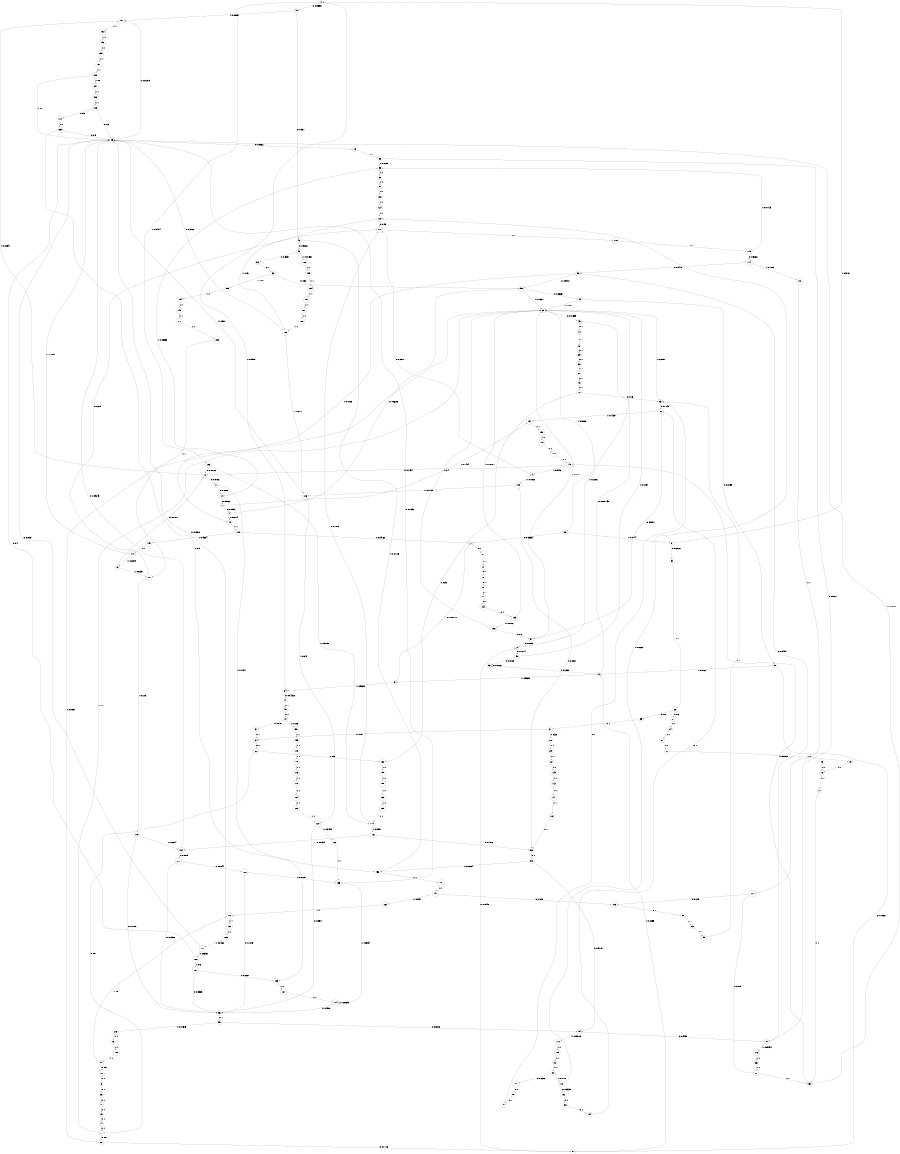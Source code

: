 digraph "ch1_face_short_L16" {
size = "6,8.5";
ratio = "fill";
node [shape = circle];
node [fontsize = 24];
edge [fontsize = 24];
0 -> 48 [label = "0: 0.05957  "];
0 -> 183 [label = "1: 0.9404   "];
1 -> 87 [label = "0: 1        "];
2 -> 58 [label = "0: 0.7814   "];
2 -> 65 [label = "1: 0.2186   "];
3 -> 49 [label = "0: 0.007143  "];
3 -> 9 [label = "1: 0.9929   "];
4 -> 55 [label = "0: 0.6226   "];
4 -> 40 [label = "1: 0.3774   "];
5 -> 39 [label = "0: 1        "];
6 -> 83 [label = "0: 1        "];
7 -> 4 [label = "0: 0.8596   "];
7 -> 191 [label = "1: 0.1404   "];
8 -> 30 [label = "0: 0.02727  "];
8 -> 0 [label = "1: 0.9727   "];
9 -> 1 [label = "0: 0.007117  "];
9 -> 34 [label = "1: 0.9929   "];
10 -> 7 [label = "0: 0.9667   "];
10 -> 93 [label = "1: 0.03333  "];
11 -> 10 [label = "0: 0.8806   "];
11 -> 156 [label = "1: 0.1194   "];
12 -> 11 [label = "0: 0.9706   "];
12 -> 157 [label = "1: 0.02941  "];
13 -> 12 [label = "0: 0.1707   "];
13 -> 107 [label = "1: 0.8293   "];
14 -> 117 [label = "0: 0.2917   "];
14 -> 105 [label = "1: 0.7083   "];
15 -> 97 [label = "1: 1        "];
16 -> 108 [label = "1: 1        "];
17 -> 53 [label = "1: 1        "];
18 -> 17 [label = "1: 1        "];
19 -> 18 [label = "1: 1        "];
20 -> 19 [label = "1: 1        "];
21 -> 20 [label = "1: 1        "];
22 -> 143 [label = "1: 1        "];
23 -> 18 [label = "1: 1        "];
24 -> 21 [label = "1: 1        "];
25 -> 22 [label = "1: 1        "];
26 -> 16 [label = "1: 1        "];
27 -> 24 [label = "1: 1        "];
28 -> 25 [label = "1: 1        "];
29 -> 33 [label = "0: 0.8      "];
29 -> 27 [label = "1: 0.2      "];
30 -> 29 [label = "0: 1        "];
31 -> 64 [label = "0: 0.75     "];
31 -> 28 [label = "1: 0.25     "];
32 -> 55 [label = "0: 0.92     "];
32 -> 159 [label = "1: 0.08     "];
33 -> 31 [label = "0: 1        "];
34 -> 47 [label = "0: 0.04428  "];
34 -> 0 [label = "1: 0.9557   "];
35 -> 61 [label = "1: 1        "];
36 -> 32 [label = "0: 1        "];
37 -> 64 [label = "0: 1        "];
38 -> 80 [label = "0: 1        "];
39 -> 38 [label = "0: 1        "];
40 -> 175 [label = "1: 1        "];
41 -> 76 [label = "0: 1        "];
42 -> 37 [label = "0: 0.875    "];
42 -> 158 [label = "1: 0.125    "];
43 -> 36 [label = "0: 0.9231   "];
43 -> 186 [label = "1: 0.07692  "];
44 -> 5 [label = "0: 1        "];
45 -> 42 [label = "0: 1        "];
46 -> 43 [label = "0: 0.9286   "];
46 -> 156 [label = "1: 0.07143  "];
47 -> 45 [label = "0: 1        "];
48 -> 46 [label = "0: 0.931    "];
48 -> 157 [label = "1: 0.06897  "];
49 -> 44 [label = "0: 1        "];
50 -> 51 [label = "0: 0.7938   "];
50 -> 3 [label = "1: 0.2062   "];
51 -> 2 [label = "0: 0.7945   "];
51 -> 3 [label = "1: 0.2055   "];
52 -> 52 [label = "0: 0.8762   "];
52 -> 3 [label = "1: 0.1238   "];
53 -> 85 [label = "0: 0.1818   "];
53 -> 140 [label = "1: 0.8182   "];
54 -> 50 [label = "0: 0.8199   "];
54 -> 65 [label = "1: 0.1801   "];
55 -> 54 [label = "0: 0.8669   "];
55 -> 65 [label = "1: 0.1331   "];
56 -> 55 [label = "0: 0.8972   "];
56 -> 40 [label = "1: 0.1028   "];
57 -> 56 [label = "0: 0.9451   "];
57 -> 176 [label = "1: 0.05492  "];
58 -> 52 [label = "0: 0.8706   "];
58 -> 65 [label = "1: 0.1294   "];
59 -> 69 [label = "0: 1        "];
60 -> 51 [label = "0: 0.7143   "];
60 -> 65 [label = "1: 0.2857   "];
61 -> 53 [label = "1: 1        "];
62 -> 71 [label = "0: 0.5      "];
62 -> 160 [label = "1: 0.5      "];
63 -> 1 [label = "0: 0.02564  "];
63 -> 8 [label = "1: 0.9744   "];
64 -> 62 [label = "0: 1        "];
65 -> 49 [label = "0: 0.01639  "];
65 -> 63 [label = "1: 0.9836   "];
66 -> 57 [label = "0: 0.9871   "];
66 -> 93 [label = "1: 0.0129   "];
67 -> 2 [label = "0: 0.8889   "];
67 -> 65 [label = "1: 0.1111   "];
68 -> 67 [label = "0: 0.8571   "];
68 -> 191 [label = "1: 0.1429   "];
69 -> 68 [label = "0: 0.7143   "];
69 -> 65 [label = "1: 0.2857   "];
70 -> 75 [label = "0: 1        "];
71 -> 60 [label = "0: 0.9      "];
71 -> 65 [label = "1: 0.1      "];
72 -> 69 [label = "0: 0.75     "];
72 -> 160 [label = "1: 0.25     "];
73 -> 72 [label = "0: 1        "];
74 -> 71 [label = "0: 1        "];
75 -> 74 [label = "0: 1        "];
76 -> 78 [label = "0: 1        "];
77 -> 194 [label = "0: 1        "];
78 -> 77 [label = "0: 1        "];
79 -> 66 [label = "0: 1        "];
80 -> 73 [label = "0: 1        "];
81 -> 69 [label = "0: 1        "];
82 -> 59 [label = "0: 1        "];
83 -> 70 [label = "0: 1        "];
84 -> 68 [label = "0: 1        "];
85 -> 79 [label = "0: 0.9862   "];
85 -> 157 [label = "1: 0.01379  "];
86 -> 84 [label = "0: 1        "];
87 -> 41 [label = "0: 1        "];
88 -> 81 [label = "0: 1        "];
89 -> 82 [label = "0: 1        "];
90 -> 100 [label = "0: 0.5      "];
90 -> 178 [label = "1: 0.5      "];
91 -> 132 [label = "1: 1        "];
92 -> 91 [label = "1: 1        "];
93 -> 92 [label = "1: 1        "];
94 -> 57 [label = "0: 0.9498   "];
94 -> 110 [label = "1: 0.05016  "];
95 -> 94 [label = "0: 0.9848   "];
95 -> 26 [label = "1: 0.01515  "];
96 -> 95 [label = "0: 1        "];
97 -> 101 [label = "0: 0.2222   "];
97 -> 118 [label = "1: 0.7778   "];
98 -> 94 [label = "0: 0.9118   "];
98 -> 156 [label = "1: 0.08824  "];
99 -> 98 [label = "0: 1        "];
100 -> 6 [label = "0: 1        "];
101 -> 88 [label = "0: 1        "];
102 -> 86 [label = "0: 1        "];
103 -> 89 [label = "0: 1        "];
104 -> 96 [label = "0: 0.1961   "];
104 -> 104 [label = "1: 0.8039   "];
105 -> 99 [label = "0: 0.2821   "];
105 -> 126 [label = "1: 0.7179   "];
106 -> 85 [label = "0: 0.3182   "];
106 -> 126 [label = "1: 0.6818   "];
107 -> 117 [label = "0: 0.275    "];
107 -> 119 [label = "1: 0.725    "];
108 -> 90 [label = "1: 1        "];
109 -> 15 [label = "1: 1        "];
110 -> 109 [label = "1: 1        "];
111 -> 103 [label = "0: 0.125    "];
111 -> 61 [label = "1: 0.875    "];
112 -> 111 [label = "1: 1        "];
113 -> 99 [label = "0: 1        "];
114 -> 56 [label = "0: 0.8415   "];
114 -> 112 [label = "1: 0.1585   "];
115 -> 114 [label = "0: 0.9286   "];
115 -> 93 [label = "1: 0.07143  "];
116 -> 115 [label = "0: 1        "];
117 -> 116 [label = "0: 1        "];
118 -> 102 [label = "0: 0.3333   "];
118 -> 122 [label = "1: 0.6667   "];
119 -> 96 [label = "0: 0.1786   "];
119 -> 134 [label = "1: 0.8214   "];
120 -> 96 [label = "0: 0.3571   "];
120 -> 162 [label = "1: 0.6429   "];
121 -> 96 [label = "0: 0.1356   "];
121 -> 166 [label = "1: 0.8644   "];
122 -> 117 [label = "0: 0.25     "];
122 -> 106 [label = "1: 0.75     "];
123 -> 85 [label = "0: 0.5      "];
123 -> 172 [label = "1: 0.5      "];
124 -> 122 [label = "1: 1        "];
125 -> 174 [label = "1: 1        "];
126 -> 85 [label = "0: 0.381    "];
126 -> 120 [label = "1: 0.619    "];
127 -> 104 [label = "1: 1        "];
128 -> 120 [label = "1: 1        "];
129 -> 85 [label = "0: 0.1538   "];
129 -> 177 [label = "1: 0.8462   "];
130 -> 129 [label = "1: 1        "];
131 -> 138 [label = "1: 1        "];
132 -> 124 [label = "1: 1        "];
133 -> 125 [label = "1: 1        "];
134 -> 85 [label = "0: 0.09249  "];
134 -> 121 [label = "1: 0.9075   "];
135 -> 85 [label = "0: 0.1646   "];
135 -> 104 [label = "1: 0.8354   "];
136 -> 123 [label = "1: 1        "];
137 -> 136 [label = "1: 1        "];
138 -> 85 [label = "0: 0.2      "];
138 -> 137 [label = "1: 0.8      "];
139 -> 131 [label = "1: 1        "];
140 -> 12 [label = "0: 0.1154   "];
140 -> 14 [label = "1: 0.8846   "];
141 -> 113 [label = "1: 1        "];
142 -> 141 [label = "1: 1        "];
143 -> 142 [label = "1: 1        "];
144 -> 85 [label = "0: 0.1795   "];
144 -> 13 [label = "1: 0.8205   "];
145 -> 144 [label = "1: 1        "];
146 -> 139 [label = "1: 1        "];
147 -> 103 [label = "0: 0.125    "];
147 -> 182 [label = "1: 0.875    "];
148 -> 179 [label = "1: 1        "];
149 -> 171 [label = "1: 1        "];
150 -> 133 [label = "1: 1        "];
151 -> 147 [label = "1: 1        "];
152 -> 146 [label = "1: 1        "];
153 -> 148 [label = "1: 1        "];
154 -> 149 [label = "1: 1        "];
155 -> 150 [label = "1: 1        "];
156 -> 151 [label = "1: 1        "];
157 -> 152 [label = "1: 1        "];
158 -> 153 [label = "1: 1        "];
159 -> 154 [label = "1: 1        "];
160 -> 155 [label = "1: 1        "];
161 -> 99 [label = "0: 0.1576   "];
161 -> 134 [label = "1: 0.8424   "];
162 -> 135 [label = "1: 1        "];
163 -> 127 [label = "1: 1        "];
164 -> 128 [label = "1: 1        "];
165 -> 107 [label = "1: 1        "];
166 -> 96 [label = "0: 0.1275   "];
166 -> 135 [label = "1: 0.8725   "];
167 -> 96 [label = "0: 0.3333   "];
167 -> 163 [label = "1: 0.6667   "];
168 -> 85 [label = "0: 0.4      "];
168 -> 167 [label = "1: 0.6      "];
169 -> 85 [label = "0: 0.5      "];
169 -> 163 [label = "1: 0.5      "];
170 -> 164 [label = "1: 1        "];
171 -> 165 [label = "1: 1        "];
172 -> 169 [label = "1: 1        "];
173 -> 170 [label = "1: 1        "];
174 -> 117 [label = "0: 0.1079   "];
174 -> 161 [label = "1: 0.8921   "];
175 -> 1 [label = "0: 0.04762  "];
175 -> 145 [label = "1: 0.9524   "];
176 -> 35 [label = "1: 1        "];
177 -> 85 [label = "0: 0.1667   "];
177 -> 168 [label = "1: 0.8333   "];
178 -> 130 [label = "1: 1        "];
179 -> 173 [label = "1: 1        "];
180 -> 106 [label = "1: 1        "];
181 -> 180 [label = "1: 1        "];
182 -> 178 [label = "1: 1        "];
183 -> 12 [label = "0: 0.08108  "];
183 -> 174 [label = "1: 0.9189   "];
184 -> 187 [label = "1: 1        "];
185 -> 184 [label = "1: 1        "];
186 -> 185 [label = "1: 1        "];
187 -> 181 [label = "1: 1        "];
188 -> 140 [label = "1: 1        "];
189 -> 188 [label = "1: 1        "];
190 -> 189 [label = "1: 1        "];
191 -> 190 [label = "1: 1        "];
192 -> 67 [label = "0: 0.6      "];
192 -> 65 [label = "1: 0.4      "];
193 -> 192 [label = "0: 0.8182   "];
193 -> 65 [label = "1: 0.1818   "];
194 -> 193 [label = "0: 1        "];
}